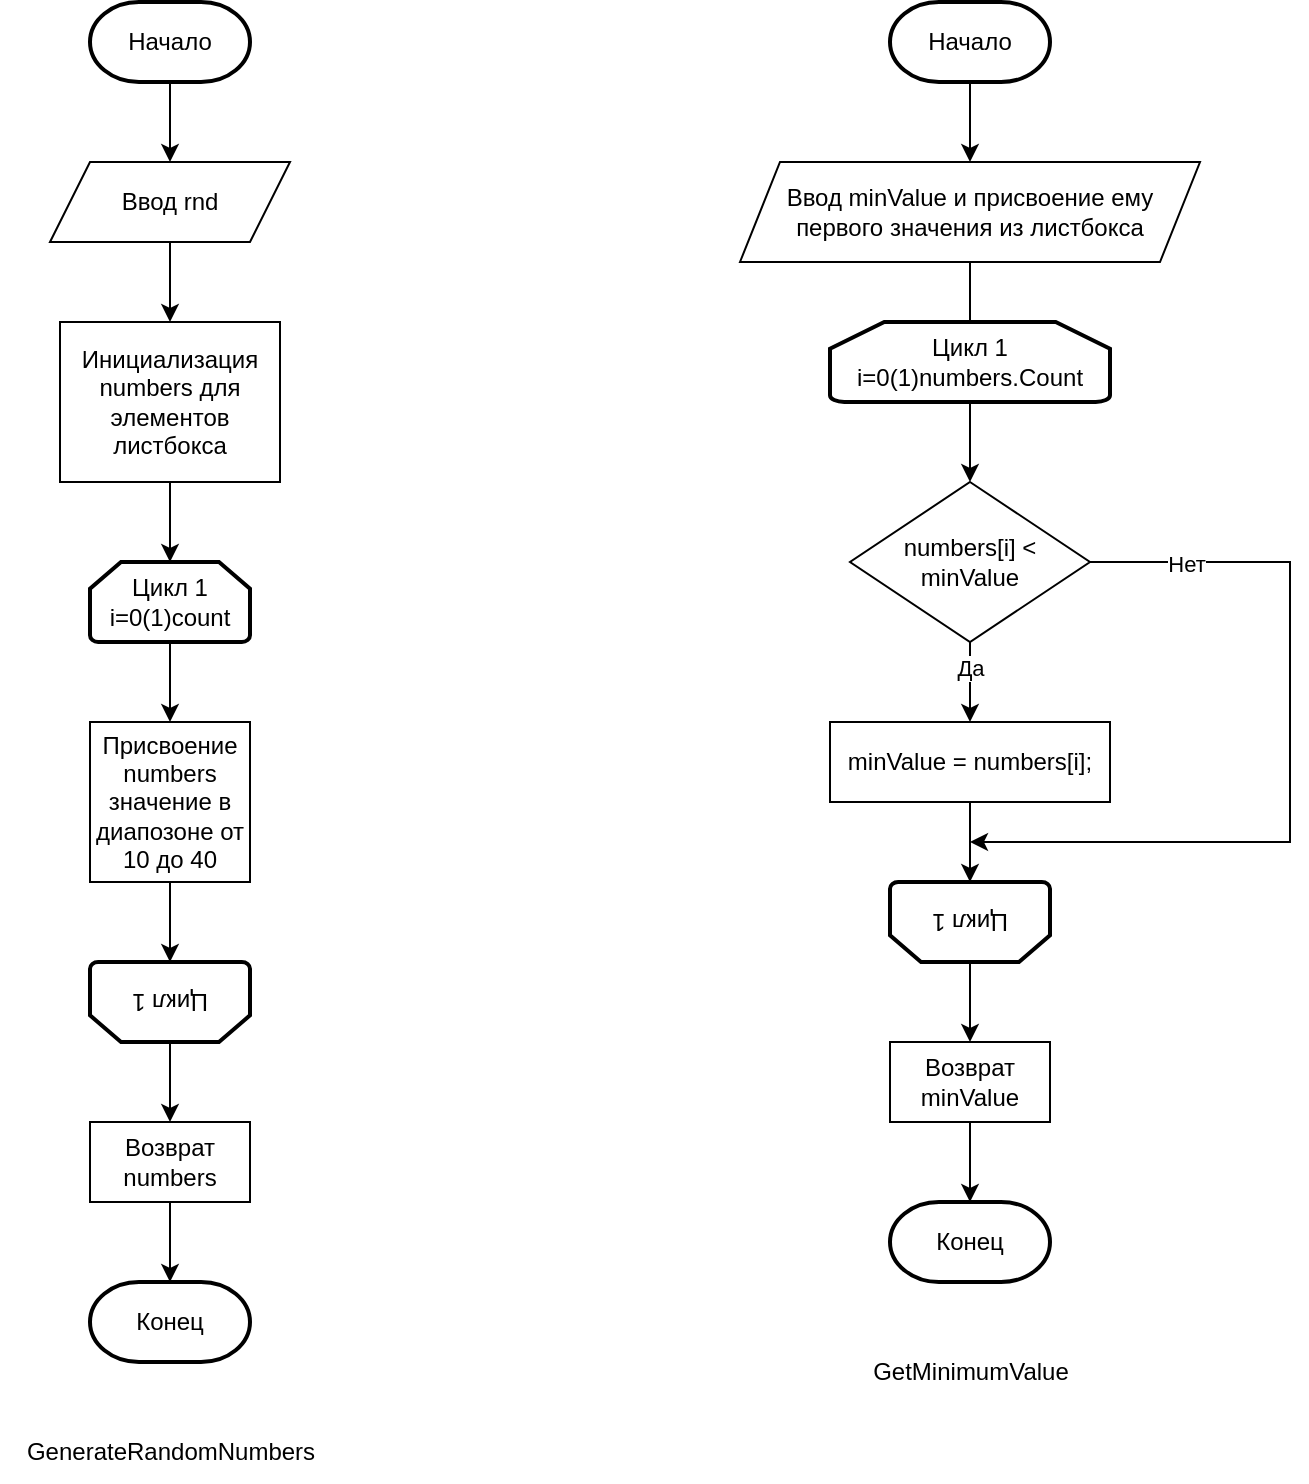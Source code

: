 <mxfile version="24.7.8">
  <diagram name="Страница — 1" id="ksim3V_zhuGBt8Adc9_C">
    <mxGraphModel dx="1434" dy="854" grid="1" gridSize="10" guides="1" tooltips="1" connect="1" arrows="1" fold="1" page="1" pageScale="1" pageWidth="827" pageHeight="1169" math="0" shadow="0">
      <root>
        <mxCell id="0" />
        <mxCell id="1" parent="0" />
        <mxCell id="P8RKKpOkZ3EuLMKilUly-17" value="" style="edgeStyle=orthogonalEdgeStyle;rounded=0;orthogonalLoop=1;jettySize=auto;html=1;" edge="1" parent="1" source="P8RKKpOkZ3EuLMKilUly-2" target="P8RKKpOkZ3EuLMKilUly-3">
          <mxGeometry relative="1" as="geometry" />
        </mxCell>
        <mxCell id="P8RKKpOkZ3EuLMKilUly-2" value="Ввод rnd" style="shape=parallelogram;perimeter=parallelogramPerimeter;whiteSpace=wrap;html=1;fixedSize=1;" vertex="1" parent="1">
          <mxGeometry x="60" y="90" width="120" height="40" as="geometry" />
        </mxCell>
        <mxCell id="P8RKKpOkZ3EuLMKilUly-18" value="" style="edgeStyle=orthogonalEdgeStyle;rounded=0;orthogonalLoop=1;jettySize=auto;html=1;" edge="1" parent="1" source="P8RKKpOkZ3EuLMKilUly-3" target="P8RKKpOkZ3EuLMKilUly-4">
          <mxGeometry relative="1" as="geometry" />
        </mxCell>
        <mxCell id="P8RKKpOkZ3EuLMKilUly-3" value="Инициализация numbers для элементов листбокса" style="rounded=0;whiteSpace=wrap;html=1;" vertex="1" parent="1">
          <mxGeometry x="65" y="170" width="110" height="80" as="geometry" />
        </mxCell>
        <mxCell id="P8RKKpOkZ3EuLMKilUly-19" value="" style="edgeStyle=orthogonalEdgeStyle;rounded=0;orthogonalLoop=1;jettySize=auto;html=1;" edge="1" parent="1" source="P8RKKpOkZ3EuLMKilUly-4" target="P8RKKpOkZ3EuLMKilUly-5">
          <mxGeometry relative="1" as="geometry" />
        </mxCell>
        <mxCell id="P8RKKpOkZ3EuLMKilUly-4" value="Цикл 1&lt;div&gt;i=0(1)count&lt;/div&gt;" style="strokeWidth=2;html=1;shape=mxgraph.flowchart.loop_limit;whiteSpace=wrap;" vertex="1" parent="1">
          <mxGeometry x="80" y="290" width="80" height="40" as="geometry" />
        </mxCell>
        <mxCell id="P8RKKpOkZ3EuLMKilUly-20" value="" style="edgeStyle=orthogonalEdgeStyle;rounded=0;orthogonalLoop=1;jettySize=auto;html=1;" edge="1" parent="1" source="P8RKKpOkZ3EuLMKilUly-5" target="P8RKKpOkZ3EuLMKilUly-10">
          <mxGeometry relative="1" as="geometry" />
        </mxCell>
        <mxCell id="P8RKKpOkZ3EuLMKilUly-5" value="Присвоение numbers значение в диапозоне от 10 до 40" style="rounded=0;whiteSpace=wrap;html=1;" vertex="1" parent="1">
          <mxGeometry x="80" y="370" width="80" height="80" as="geometry" />
        </mxCell>
        <mxCell id="P8RKKpOkZ3EuLMKilUly-21" value="" style="edgeStyle=orthogonalEdgeStyle;rounded=0;orthogonalLoop=1;jettySize=auto;html=1;" edge="1" parent="1" source="P8RKKpOkZ3EuLMKilUly-10" target="P8RKKpOkZ3EuLMKilUly-11">
          <mxGeometry relative="1" as="geometry" />
        </mxCell>
        <mxCell id="P8RKKpOkZ3EuLMKilUly-10" value="Цикл 1" style="strokeWidth=2;html=1;shape=mxgraph.flowchart.loop_limit;whiteSpace=wrap;rotation=-180;" vertex="1" parent="1">
          <mxGeometry x="80" y="490" width="80" height="40" as="geometry" />
        </mxCell>
        <mxCell id="P8RKKpOkZ3EuLMKilUly-22" value="" style="edgeStyle=orthogonalEdgeStyle;rounded=0;orthogonalLoop=1;jettySize=auto;html=1;" edge="1" parent="1" source="P8RKKpOkZ3EuLMKilUly-11" target="P8RKKpOkZ3EuLMKilUly-12">
          <mxGeometry relative="1" as="geometry" />
        </mxCell>
        <mxCell id="P8RKKpOkZ3EuLMKilUly-11" value="Возврат numbers" style="rounded=0;whiteSpace=wrap;html=1;" vertex="1" parent="1">
          <mxGeometry x="80" y="570" width="80" height="40" as="geometry" />
        </mxCell>
        <mxCell id="P8RKKpOkZ3EuLMKilUly-12" value="Конец" style="strokeWidth=2;html=1;shape=mxgraph.flowchart.terminator;whiteSpace=wrap;" vertex="1" parent="1">
          <mxGeometry x="80" y="650" width="80" height="40" as="geometry" />
        </mxCell>
        <mxCell id="P8RKKpOkZ3EuLMKilUly-15" style="edgeStyle=orthogonalEdgeStyle;rounded=0;orthogonalLoop=1;jettySize=auto;html=1;exitX=0.5;exitY=1;exitDx=0;exitDy=0;exitPerimeter=0;entryX=0.5;entryY=0;entryDx=0;entryDy=0;" edge="1" parent="1" source="P8RKKpOkZ3EuLMKilUly-13" target="P8RKKpOkZ3EuLMKilUly-2">
          <mxGeometry relative="1" as="geometry" />
        </mxCell>
        <mxCell id="P8RKKpOkZ3EuLMKilUly-13" value="Начало" style="strokeWidth=2;html=1;shape=mxgraph.flowchart.terminator;whiteSpace=wrap;" vertex="1" parent="1">
          <mxGeometry x="80" y="10" width="80" height="40" as="geometry" />
        </mxCell>
        <mxCell id="P8RKKpOkZ3EuLMKilUly-32" value="" style="edgeStyle=orthogonalEdgeStyle;rounded=0;orthogonalLoop=1;jettySize=auto;html=1;" edge="1" parent="1" source="P8RKKpOkZ3EuLMKilUly-23" target="P8RKKpOkZ3EuLMKilUly-24">
          <mxGeometry relative="1" as="geometry" />
        </mxCell>
        <mxCell id="P8RKKpOkZ3EuLMKilUly-23" value="Начало" style="strokeWidth=2;html=1;shape=mxgraph.flowchart.terminator;whiteSpace=wrap;" vertex="1" parent="1">
          <mxGeometry x="480" y="10" width="80" height="40" as="geometry" />
        </mxCell>
        <mxCell id="P8RKKpOkZ3EuLMKilUly-33" value="" style="edgeStyle=orthogonalEdgeStyle;rounded=0;orthogonalLoop=1;jettySize=auto;html=1;" edge="1" parent="1" source="P8RKKpOkZ3EuLMKilUly-24" target="P8RKKpOkZ3EuLMKilUly-26">
          <mxGeometry relative="1" as="geometry" />
        </mxCell>
        <mxCell id="P8RKKpOkZ3EuLMKilUly-24" value="Ввод minValue и присвоение ему первого значения из листбокса" style="shape=parallelogram;perimeter=parallelogramPerimeter;whiteSpace=wrap;html=1;fixedSize=1;" vertex="1" parent="1">
          <mxGeometry x="405" y="90" width="230" height="50" as="geometry" />
        </mxCell>
        <mxCell id="P8RKKpOkZ3EuLMKilUly-25" value="Цикл 1&lt;div&gt;i=0(1)numbers.Count&lt;/div&gt;" style="strokeWidth=2;html=1;shape=mxgraph.flowchart.loop_limit;whiteSpace=wrap;" vertex="1" parent="1">
          <mxGeometry x="450" y="170" width="140" height="40" as="geometry" />
        </mxCell>
        <mxCell id="P8RKKpOkZ3EuLMKilUly-31" style="edgeStyle=orthogonalEdgeStyle;rounded=0;orthogonalLoop=1;jettySize=auto;html=1;entryX=0.5;entryY=0;entryDx=0;entryDy=0;" edge="1" parent="1" source="P8RKKpOkZ3EuLMKilUly-26" target="P8RKKpOkZ3EuLMKilUly-27">
          <mxGeometry relative="1" as="geometry" />
        </mxCell>
        <mxCell id="P8RKKpOkZ3EuLMKilUly-39" value="Да" style="edgeLabel;html=1;align=center;verticalAlign=middle;resizable=0;points=[];" vertex="1" connectable="0" parent="P8RKKpOkZ3EuLMKilUly-31">
          <mxGeometry x="-0.35" relative="1" as="geometry">
            <mxPoint as="offset" />
          </mxGeometry>
        </mxCell>
        <mxCell id="P8RKKpOkZ3EuLMKilUly-26" value="numbers[i] &amp;lt; minValue" style="rhombus;whiteSpace=wrap;html=1;" vertex="1" parent="1">
          <mxGeometry x="460" y="250" width="120" height="80" as="geometry" />
        </mxCell>
        <mxCell id="P8RKKpOkZ3EuLMKilUly-34" value="" style="edgeStyle=orthogonalEdgeStyle;rounded=0;orthogonalLoop=1;jettySize=auto;html=1;" edge="1" parent="1" source="P8RKKpOkZ3EuLMKilUly-27" target="P8RKKpOkZ3EuLMKilUly-28">
          <mxGeometry relative="1" as="geometry" />
        </mxCell>
        <mxCell id="P8RKKpOkZ3EuLMKilUly-27" value="minValue = numbers[i];" style="rounded=0;whiteSpace=wrap;html=1;" vertex="1" parent="1">
          <mxGeometry x="450" y="370" width="140" height="40" as="geometry" />
        </mxCell>
        <mxCell id="P8RKKpOkZ3EuLMKilUly-35" value="" style="edgeStyle=orthogonalEdgeStyle;rounded=0;orthogonalLoop=1;jettySize=auto;html=1;" edge="1" parent="1" source="P8RKKpOkZ3EuLMKilUly-28" target="P8RKKpOkZ3EuLMKilUly-29">
          <mxGeometry relative="1" as="geometry" />
        </mxCell>
        <mxCell id="P8RKKpOkZ3EuLMKilUly-28" value="Цикл 1" style="strokeWidth=2;html=1;shape=mxgraph.flowchart.loop_limit;whiteSpace=wrap;rotation=-180;" vertex="1" parent="1">
          <mxGeometry x="480" y="450" width="80" height="40" as="geometry" />
        </mxCell>
        <mxCell id="P8RKKpOkZ3EuLMKilUly-36" value="" style="edgeStyle=orthogonalEdgeStyle;rounded=0;orthogonalLoop=1;jettySize=auto;html=1;" edge="1" parent="1" source="P8RKKpOkZ3EuLMKilUly-29" target="P8RKKpOkZ3EuLMKilUly-30">
          <mxGeometry relative="1" as="geometry" />
        </mxCell>
        <mxCell id="P8RKKpOkZ3EuLMKilUly-29" value="Возврат minValue" style="rounded=0;whiteSpace=wrap;html=1;" vertex="1" parent="1">
          <mxGeometry x="480" y="530" width="80" height="40" as="geometry" />
        </mxCell>
        <mxCell id="P8RKKpOkZ3EuLMKilUly-30" value="Конец" style="strokeWidth=2;html=1;shape=mxgraph.flowchart.terminator;whiteSpace=wrap;" vertex="1" parent="1">
          <mxGeometry x="480" y="610" width="80" height="40" as="geometry" />
        </mxCell>
        <mxCell id="P8RKKpOkZ3EuLMKilUly-38" value="" style="endArrow=classic;html=1;rounded=0;exitX=1;exitY=0.5;exitDx=0;exitDy=0;" edge="1" parent="1" source="P8RKKpOkZ3EuLMKilUly-26">
          <mxGeometry width="50" height="50" relative="1" as="geometry">
            <mxPoint x="600" y="320" as="sourcePoint" />
            <mxPoint x="520" y="430" as="targetPoint" />
            <Array as="points">
              <mxPoint x="680" y="290" />
              <mxPoint x="680" y="430" />
              <mxPoint x="620" y="430" />
            </Array>
          </mxGeometry>
        </mxCell>
        <mxCell id="P8RKKpOkZ3EuLMKilUly-40" value="Нет" style="edgeLabel;html=1;align=center;verticalAlign=middle;resizable=0;points=[];" vertex="1" connectable="0" parent="P8RKKpOkZ3EuLMKilUly-38">
          <mxGeometry x="-0.76" y="-1" relative="1" as="geometry">
            <mxPoint as="offset" />
          </mxGeometry>
        </mxCell>
        <mxCell id="P8RKKpOkZ3EuLMKilUly-41" value="GenerateRandomNumbers" style="text;html=1;align=center;verticalAlign=middle;resizable=0;points=[];autosize=1;strokeColor=none;fillColor=none;" vertex="1" parent="1">
          <mxGeometry x="35" y="720" width="170" height="30" as="geometry" />
        </mxCell>
        <mxCell id="P8RKKpOkZ3EuLMKilUly-42" value="GetMinimumValue" style="text;html=1;align=center;verticalAlign=middle;resizable=0;points=[];autosize=1;strokeColor=none;fillColor=none;" vertex="1" parent="1">
          <mxGeometry x="460" y="680" width="120" height="30" as="geometry" />
        </mxCell>
      </root>
    </mxGraphModel>
  </diagram>
</mxfile>

